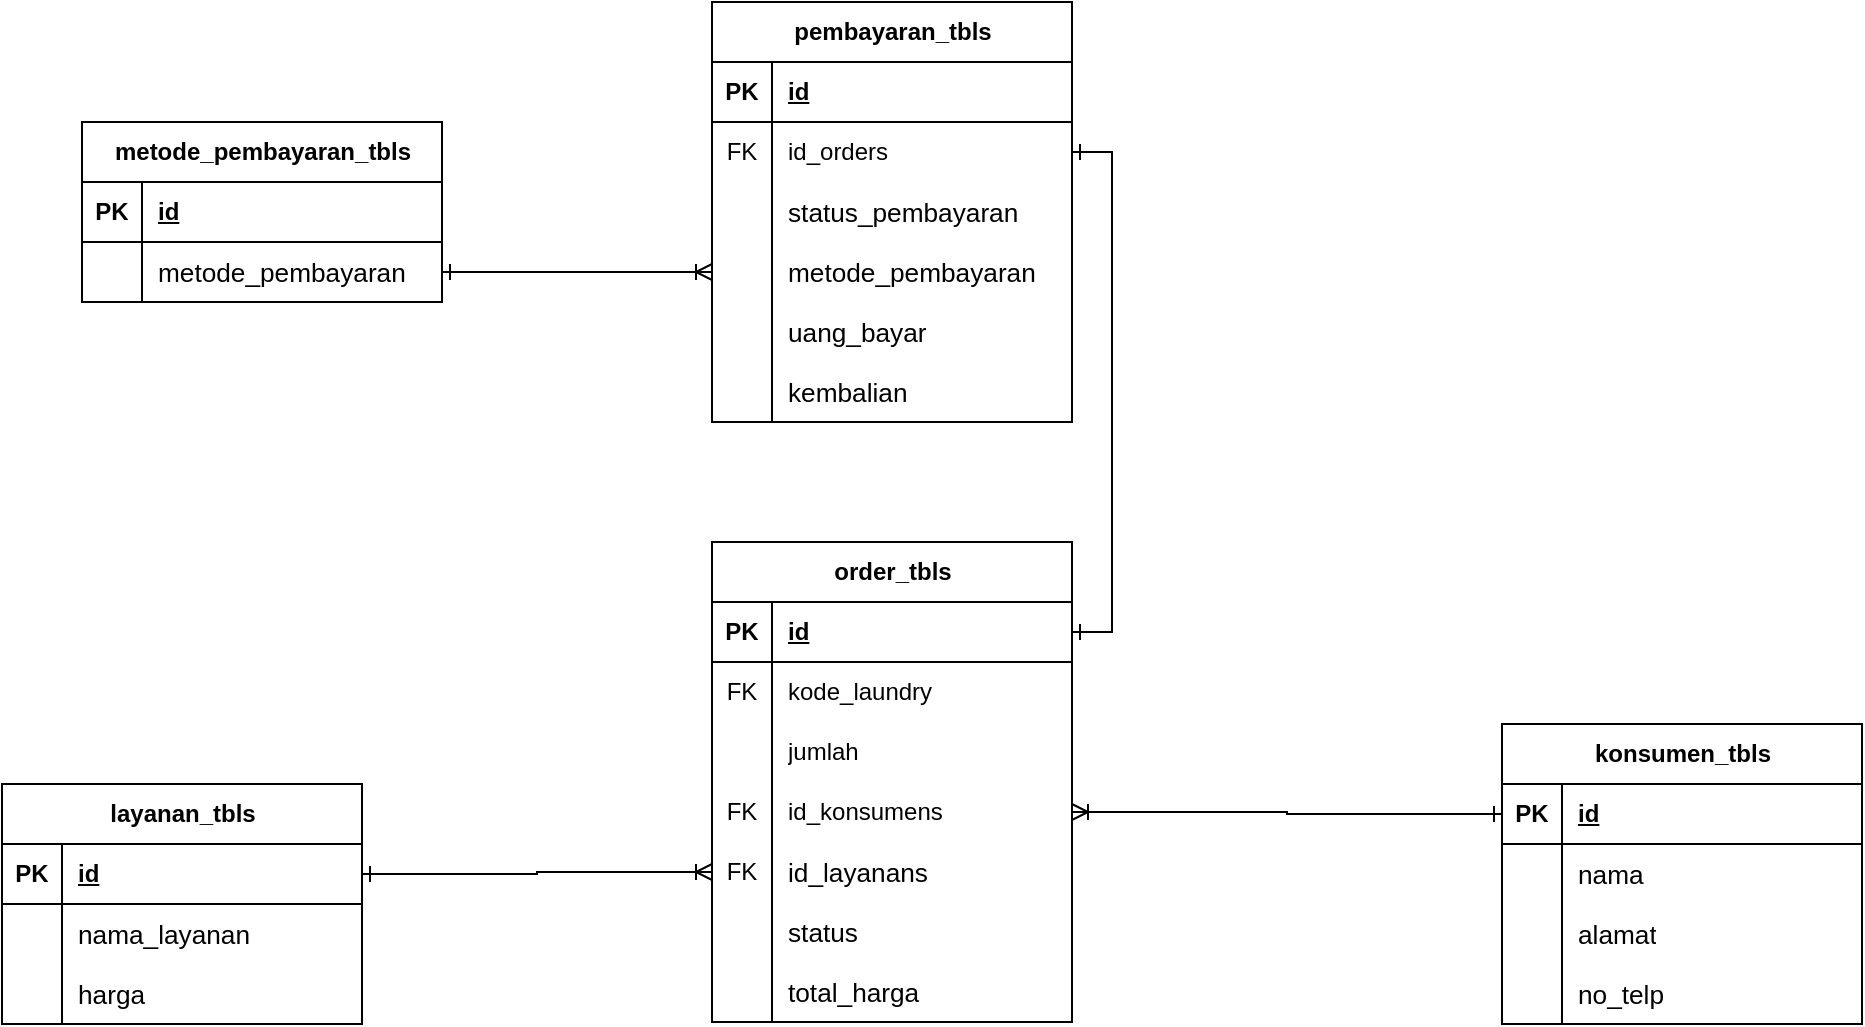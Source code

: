 <mxfile version="24.3.0" type="device">
  <diagram name="Page-1" id="IMdcjQ6XAWG2FHZIBxdL">
    <mxGraphModel dx="1760" dy="936" grid="1" gridSize="10" guides="1" tooltips="1" connect="1" arrows="1" fold="1" page="1" pageScale="1" pageWidth="1100" pageHeight="850" math="0" shadow="0">
      <root>
        <mxCell id="0" />
        <mxCell id="1" parent="0" />
        <mxCell id="A4bgdwz00YFnltXmHu0s-1" value="order_tbls" style="shape=table;startSize=30;container=1;collapsible=1;childLayout=tableLayout;fixedRows=1;rowLines=0;fontStyle=1;align=center;resizeLast=1;html=1;" parent="1" vertex="1">
          <mxGeometry x="425" y="400" width="180" height="240" as="geometry" />
        </mxCell>
        <mxCell id="A4bgdwz00YFnltXmHu0s-2" value="" style="shape=tableRow;horizontal=0;startSize=0;swimlaneHead=0;swimlaneBody=0;fillColor=none;collapsible=0;dropTarget=0;points=[[0,0.5],[1,0.5]];portConstraint=eastwest;top=0;left=0;right=0;bottom=1;" parent="A4bgdwz00YFnltXmHu0s-1" vertex="1">
          <mxGeometry y="30" width="180" height="30" as="geometry" />
        </mxCell>
        <mxCell id="A4bgdwz00YFnltXmHu0s-3" value="PK" style="shape=partialRectangle;connectable=0;fillColor=none;top=0;left=0;bottom=0;right=0;fontStyle=1;overflow=hidden;whiteSpace=wrap;html=1;" parent="A4bgdwz00YFnltXmHu0s-2" vertex="1">
          <mxGeometry width="30" height="30" as="geometry">
            <mxRectangle width="30" height="30" as="alternateBounds" />
          </mxGeometry>
        </mxCell>
        <mxCell id="A4bgdwz00YFnltXmHu0s-4" value="id" style="shape=partialRectangle;connectable=0;fillColor=none;top=0;left=0;bottom=0;right=0;align=left;spacingLeft=6;fontStyle=5;overflow=hidden;whiteSpace=wrap;html=1;" parent="A4bgdwz00YFnltXmHu0s-2" vertex="1">
          <mxGeometry x="30" width="150" height="30" as="geometry">
            <mxRectangle width="150" height="30" as="alternateBounds" />
          </mxGeometry>
        </mxCell>
        <mxCell id="A4bgdwz00YFnltXmHu0s-5" value="" style="shape=tableRow;horizontal=0;startSize=0;swimlaneHead=0;swimlaneBody=0;fillColor=none;collapsible=0;dropTarget=0;points=[[0,0.5],[1,0.5]];portConstraint=eastwest;top=0;left=0;right=0;bottom=0;" parent="A4bgdwz00YFnltXmHu0s-1" vertex="1">
          <mxGeometry y="60" width="180" height="30" as="geometry" />
        </mxCell>
        <mxCell id="A4bgdwz00YFnltXmHu0s-6" value="FK" style="shape=partialRectangle;connectable=0;fillColor=none;top=0;left=0;bottom=0;right=0;editable=1;overflow=hidden;whiteSpace=wrap;html=1;" parent="A4bgdwz00YFnltXmHu0s-5" vertex="1">
          <mxGeometry width="30" height="30" as="geometry">
            <mxRectangle width="30" height="30" as="alternateBounds" />
          </mxGeometry>
        </mxCell>
        <mxCell id="A4bgdwz00YFnltXmHu0s-7" value="kode_laundry" style="shape=partialRectangle;connectable=0;fillColor=none;top=0;left=0;bottom=0;right=0;align=left;spacingLeft=6;overflow=hidden;whiteSpace=wrap;html=1;" parent="A4bgdwz00YFnltXmHu0s-5" vertex="1">
          <mxGeometry x="30" width="150" height="30" as="geometry">
            <mxRectangle width="150" height="30" as="alternateBounds" />
          </mxGeometry>
        </mxCell>
        <mxCell id="A4bgdwz00YFnltXmHu0s-8" value="" style="shape=tableRow;horizontal=0;startSize=0;swimlaneHead=0;swimlaneBody=0;fillColor=none;collapsible=0;dropTarget=0;points=[[0,0.5],[1,0.5]];portConstraint=eastwest;top=0;left=0;right=0;bottom=0;" parent="A4bgdwz00YFnltXmHu0s-1" vertex="1">
          <mxGeometry y="90" width="180" height="30" as="geometry" />
        </mxCell>
        <mxCell id="A4bgdwz00YFnltXmHu0s-9" value="" style="shape=partialRectangle;connectable=0;fillColor=none;top=0;left=0;bottom=0;right=0;editable=1;overflow=hidden;whiteSpace=wrap;html=1;" parent="A4bgdwz00YFnltXmHu0s-8" vertex="1">
          <mxGeometry width="30" height="30" as="geometry">
            <mxRectangle width="30" height="30" as="alternateBounds" />
          </mxGeometry>
        </mxCell>
        <mxCell id="A4bgdwz00YFnltXmHu0s-10" value="jumlah" style="shape=partialRectangle;connectable=0;fillColor=none;top=0;left=0;bottom=0;right=0;align=left;spacingLeft=6;overflow=hidden;whiteSpace=wrap;html=1;" parent="A4bgdwz00YFnltXmHu0s-8" vertex="1">
          <mxGeometry x="30" width="150" height="30" as="geometry">
            <mxRectangle width="150" height="30" as="alternateBounds" />
          </mxGeometry>
        </mxCell>
        <mxCell id="A4bgdwz00YFnltXmHu0s-11" value="" style="shape=tableRow;horizontal=0;startSize=0;swimlaneHead=0;swimlaneBody=0;fillColor=none;collapsible=0;dropTarget=0;points=[[0,0.5],[1,0.5]];portConstraint=eastwest;top=0;left=0;right=0;bottom=0;" parent="A4bgdwz00YFnltXmHu0s-1" vertex="1">
          <mxGeometry y="120" width="180" height="30" as="geometry" />
        </mxCell>
        <mxCell id="A4bgdwz00YFnltXmHu0s-12" value="FK" style="shape=partialRectangle;connectable=0;fillColor=none;top=0;left=0;bottom=0;right=0;editable=1;overflow=hidden;whiteSpace=wrap;html=1;" parent="A4bgdwz00YFnltXmHu0s-11" vertex="1">
          <mxGeometry width="30" height="30" as="geometry">
            <mxRectangle width="30" height="30" as="alternateBounds" />
          </mxGeometry>
        </mxCell>
        <mxCell id="A4bgdwz00YFnltXmHu0s-13" value="id_konsumens" style="shape=partialRectangle;connectable=0;fillColor=none;top=0;left=0;bottom=0;right=0;align=left;spacingLeft=6;overflow=hidden;whiteSpace=wrap;html=1;" parent="A4bgdwz00YFnltXmHu0s-11" vertex="1">
          <mxGeometry x="30" width="150" height="30" as="geometry">
            <mxRectangle width="150" height="30" as="alternateBounds" />
          </mxGeometry>
        </mxCell>
        <mxCell id="A4bgdwz00YFnltXmHu0s-14" style="shape=tableRow;horizontal=0;startSize=0;swimlaneHead=0;swimlaneBody=0;fillColor=none;collapsible=0;dropTarget=0;points=[[0,0.5],[1,0.5]];portConstraint=eastwest;top=0;left=0;right=0;bottom=0;" parent="A4bgdwz00YFnltXmHu0s-1" vertex="1">
          <mxGeometry y="150" width="180" height="30" as="geometry" />
        </mxCell>
        <mxCell id="A4bgdwz00YFnltXmHu0s-15" value="FK" style="shape=partialRectangle;connectable=0;fillColor=none;top=0;left=0;bottom=0;right=0;editable=1;overflow=hidden;whiteSpace=wrap;html=1;" parent="A4bgdwz00YFnltXmHu0s-14" vertex="1">
          <mxGeometry width="30" height="30" as="geometry">
            <mxRectangle width="30" height="30" as="alternateBounds" />
          </mxGeometry>
        </mxCell>
        <mxCell id="A4bgdwz00YFnltXmHu0s-16" value="&lt;span style=&quot;font-family: sans-serif; font-size: 13.12px; text-wrap: nowrap; background-color: rgb(255, 255, 255);&quot;&gt;id_layanans&amp;nbsp;&lt;/span&gt;" style="shape=partialRectangle;connectable=0;fillColor=none;top=0;left=0;bottom=0;right=0;align=left;spacingLeft=6;overflow=hidden;whiteSpace=wrap;html=1;" parent="A4bgdwz00YFnltXmHu0s-14" vertex="1">
          <mxGeometry x="30" width="150" height="30" as="geometry">
            <mxRectangle width="150" height="30" as="alternateBounds" />
          </mxGeometry>
        </mxCell>
        <mxCell id="A4bgdwz00YFnltXmHu0s-20" style="shape=tableRow;horizontal=0;startSize=0;swimlaneHead=0;swimlaneBody=0;fillColor=none;collapsible=0;dropTarget=0;points=[[0,0.5],[1,0.5]];portConstraint=eastwest;top=0;left=0;right=0;bottom=0;" parent="A4bgdwz00YFnltXmHu0s-1" vertex="1">
          <mxGeometry y="180" width="180" height="30" as="geometry" />
        </mxCell>
        <mxCell id="A4bgdwz00YFnltXmHu0s-21" style="shape=partialRectangle;connectable=0;fillColor=none;top=0;left=0;bottom=0;right=0;editable=1;overflow=hidden;whiteSpace=wrap;html=1;" parent="A4bgdwz00YFnltXmHu0s-20" vertex="1">
          <mxGeometry width="30" height="30" as="geometry">
            <mxRectangle width="30" height="30" as="alternateBounds" />
          </mxGeometry>
        </mxCell>
        <mxCell id="A4bgdwz00YFnltXmHu0s-22" value="&lt;span style=&quot;font-family: sans-serif; font-size: 13.12px; text-wrap: nowrap; background-color: rgb(255, 255, 255);&quot;&gt;status&lt;/span&gt;" style="shape=partialRectangle;connectable=0;fillColor=none;top=0;left=0;bottom=0;right=0;align=left;spacingLeft=6;overflow=hidden;whiteSpace=wrap;html=1;" parent="A4bgdwz00YFnltXmHu0s-20" vertex="1">
          <mxGeometry x="30" width="150" height="30" as="geometry">
            <mxRectangle width="150" height="30" as="alternateBounds" />
          </mxGeometry>
        </mxCell>
        <mxCell id="A4bgdwz00YFnltXmHu0s-17" style="shape=tableRow;horizontal=0;startSize=0;swimlaneHead=0;swimlaneBody=0;fillColor=none;collapsible=0;dropTarget=0;points=[[0,0.5],[1,0.5]];portConstraint=eastwest;top=0;left=0;right=0;bottom=0;" parent="A4bgdwz00YFnltXmHu0s-1" vertex="1">
          <mxGeometry y="210" width="180" height="30" as="geometry" />
        </mxCell>
        <mxCell id="A4bgdwz00YFnltXmHu0s-18" style="shape=partialRectangle;connectable=0;fillColor=none;top=0;left=0;bottom=0;right=0;editable=1;overflow=hidden;whiteSpace=wrap;html=1;" parent="A4bgdwz00YFnltXmHu0s-17" vertex="1">
          <mxGeometry width="30" height="30" as="geometry">
            <mxRectangle width="30" height="30" as="alternateBounds" />
          </mxGeometry>
        </mxCell>
        <mxCell id="A4bgdwz00YFnltXmHu0s-19" value="&lt;span style=&quot;font-family: sans-serif; font-size: 13.12px; text-wrap: nowrap; background-color: rgb(255, 255, 255);&quot;&gt;total_harga&lt;/span&gt;" style="shape=partialRectangle;connectable=0;fillColor=none;top=0;left=0;bottom=0;right=0;align=left;spacingLeft=6;overflow=hidden;whiteSpace=wrap;html=1;" parent="A4bgdwz00YFnltXmHu0s-17" vertex="1">
          <mxGeometry x="30" width="150" height="30" as="geometry">
            <mxRectangle width="150" height="30" as="alternateBounds" />
          </mxGeometry>
        </mxCell>
        <mxCell id="A4bgdwz00YFnltXmHu0s-23" value="konsumen_tbls" style="shape=table;startSize=30;container=1;collapsible=1;childLayout=tableLayout;fixedRows=1;rowLines=0;fontStyle=1;align=center;resizeLast=1;html=1;" parent="1" vertex="1">
          <mxGeometry x="820" y="491" width="180" height="150" as="geometry" />
        </mxCell>
        <mxCell id="A4bgdwz00YFnltXmHu0s-24" value="" style="shape=tableRow;horizontal=0;startSize=0;swimlaneHead=0;swimlaneBody=0;fillColor=none;collapsible=0;dropTarget=0;points=[[0,0.5],[1,0.5]];portConstraint=eastwest;top=0;left=0;right=0;bottom=1;" parent="A4bgdwz00YFnltXmHu0s-23" vertex="1">
          <mxGeometry y="30" width="180" height="30" as="geometry" />
        </mxCell>
        <mxCell id="A4bgdwz00YFnltXmHu0s-25" value="PK" style="shape=partialRectangle;connectable=0;fillColor=none;top=0;left=0;bottom=0;right=0;fontStyle=1;overflow=hidden;whiteSpace=wrap;html=1;" parent="A4bgdwz00YFnltXmHu0s-24" vertex="1">
          <mxGeometry width="30" height="30" as="geometry">
            <mxRectangle width="30" height="30" as="alternateBounds" />
          </mxGeometry>
        </mxCell>
        <mxCell id="A4bgdwz00YFnltXmHu0s-26" value="id" style="shape=partialRectangle;connectable=0;fillColor=none;top=0;left=0;bottom=0;right=0;align=left;spacingLeft=6;fontStyle=5;overflow=hidden;whiteSpace=wrap;html=1;" parent="A4bgdwz00YFnltXmHu0s-24" vertex="1">
          <mxGeometry x="30" width="150" height="30" as="geometry">
            <mxRectangle width="150" height="30" as="alternateBounds" />
          </mxGeometry>
        </mxCell>
        <mxCell id="A4bgdwz00YFnltXmHu0s-27" value="" style="shape=tableRow;horizontal=0;startSize=0;swimlaneHead=0;swimlaneBody=0;fillColor=none;collapsible=0;dropTarget=0;points=[[0,0.5],[1,0.5]];portConstraint=eastwest;top=0;left=0;right=0;bottom=0;" parent="A4bgdwz00YFnltXmHu0s-23" vertex="1">
          <mxGeometry y="60" width="180" height="30" as="geometry" />
        </mxCell>
        <mxCell id="A4bgdwz00YFnltXmHu0s-28" value="" style="shape=partialRectangle;connectable=0;fillColor=none;top=0;left=0;bottom=0;right=0;editable=1;overflow=hidden;whiteSpace=wrap;html=1;" parent="A4bgdwz00YFnltXmHu0s-27" vertex="1">
          <mxGeometry width="30" height="30" as="geometry">
            <mxRectangle width="30" height="30" as="alternateBounds" />
          </mxGeometry>
        </mxCell>
        <mxCell id="A4bgdwz00YFnltXmHu0s-29" value="&lt;span style=&quot;font-family: sans-serif; font-size: 13.12px; text-wrap: nowrap; background-color: rgb(255, 255, 255);&quot;&gt;nama&lt;/span&gt;" style="shape=partialRectangle;connectable=0;fillColor=none;top=0;left=0;bottom=0;right=0;align=left;spacingLeft=6;overflow=hidden;whiteSpace=wrap;html=1;fontStyle=0" parent="A4bgdwz00YFnltXmHu0s-27" vertex="1">
          <mxGeometry x="30" width="150" height="30" as="geometry">
            <mxRectangle width="150" height="30" as="alternateBounds" />
          </mxGeometry>
        </mxCell>
        <mxCell id="A4bgdwz00YFnltXmHu0s-30" value="" style="shape=tableRow;horizontal=0;startSize=0;swimlaneHead=0;swimlaneBody=0;fillColor=none;collapsible=0;dropTarget=0;points=[[0,0.5],[1,0.5]];portConstraint=eastwest;top=0;left=0;right=0;bottom=0;fontStyle=0" parent="A4bgdwz00YFnltXmHu0s-23" vertex="1">
          <mxGeometry y="90" width="180" height="30" as="geometry" />
        </mxCell>
        <mxCell id="A4bgdwz00YFnltXmHu0s-31" value="" style="shape=partialRectangle;connectable=0;fillColor=none;top=0;left=0;bottom=0;right=0;editable=1;overflow=hidden;whiteSpace=wrap;html=1;fontStyle=0" parent="A4bgdwz00YFnltXmHu0s-30" vertex="1">
          <mxGeometry width="30" height="30" as="geometry">
            <mxRectangle width="30" height="30" as="alternateBounds" />
          </mxGeometry>
        </mxCell>
        <mxCell id="A4bgdwz00YFnltXmHu0s-32" value="&lt;span style=&quot;font-family: sans-serif; font-size: 13.12px; text-wrap: nowrap; background-color: rgb(255, 255, 255);&quot;&gt;alamat&lt;/span&gt;" style="shape=partialRectangle;connectable=0;fillColor=none;top=0;left=0;bottom=0;right=0;align=left;spacingLeft=6;overflow=hidden;whiteSpace=wrap;html=1;fontStyle=0" parent="A4bgdwz00YFnltXmHu0s-30" vertex="1">
          <mxGeometry x="30" width="150" height="30" as="geometry">
            <mxRectangle width="150" height="30" as="alternateBounds" />
          </mxGeometry>
        </mxCell>
        <mxCell id="A4bgdwz00YFnltXmHu0s-33" value="" style="shape=tableRow;horizontal=0;startSize=0;swimlaneHead=0;swimlaneBody=0;fillColor=none;collapsible=0;dropTarget=0;points=[[0,0.5],[1,0.5]];portConstraint=eastwest;top=0;left=0;right=0;bottom=0;fontStyle=0" parent="A4bgdwz00YFnltXmHu0s-23" vertex="1">
          <mxGeometry y="120" width="180" height="30" as="geometry" />
        </mxCell>
        <mxCell id="A4bgdwz00YFnltXmHu0s-34" value="" style="shape=partialRectangle;connectable=0;fillColor=none;top=0;left=0;bottom=0;right=0;editable=1;overflow=hidden;whiteSpace=wrap;html=1;fontStyle=0" parent="A4bgdwz00YFnltXmHu0s-33" vertex="1">
          <mxGeometry width="30" height="30" as="geometry">
            <mxRectangle width="30" height="30" as="alternateBounds" />
          </mxGeometry>
        </mxCell>
        <mxCell id="A4bgdwz00YFnltXmHu0s-35" value="&lt;span style=&quot;font-family: sans-serif; font-size: 13.12px; text-wrap: nowrap; background-color: rgb(255, 255, 255);&quot;&gt;no_telp&lt;/span&gt;" style="shape=partialRectangle;connectable=0;fillColor=none;top=0;left=0;bottom=0;right=0;align=left;spacingLeft=6;overflow=hidden;whiteSpace=wrap;html=1;fontStyle=0" parent="A4bgdwz00YFnltXmHu0s-33" vertex="1">
          <mxGeometry x="30" width="150" height="30" as="geometry">
            <mxRectangle width="150" height="30" as="alternateBounds" />
          </mxGeometry>
        </mxCell>
        <mxCell id="A4bgdwz00YFnltXmHu0s-36" value="layanan_tbls" style="shape=table;startSize=30;container=1;collapsible=1;childLayout=tableLayout;fixedRows=1;rowLines=0;fontStyle=1;align=center;resizeLast=1;html=1;" parent="1" vertex="1">
          <mxGeometry x="70" y="521" width="180" height="120" as="geometry" />
        </mxCell>
        <mxCell id="A4bgdwz00YFnltXmHu0s-37" value="" style="shape=tableRow;horizontal=0;startSize=0;swimlaneHead=0;swimlaneBody=0;fillColor=none;collapsible=0;dropTarget=0;points=[[0,0.5],[1,0.5]];portConstraint=eastwest;top=0;left=0;right=0;bottom=1;" parent="A4bgdwz00YFnltXmHu0s-36" vertex="1">
          <mxGeometry y="30" width="180" height="30" as="geometry" />
        </mxCell>
        <mxCell id="A4bgdwz00YFnltXmHu0s-38" value="PK" style="shape=partialRectangle;connectable=0;fillColor=none;top=0;left=0;bottom=0;right=0;fontStyle=1;overflow=hidden;whiteSpace=wrap;html=1;" parent="A4bgdwz00YFnltXmHu0s-37" vertex="1">
          <mxGeometry width="30" height="30" as="geometry">
            <mxRectangle width="30" height="30" as="alternateBounds" />
          </mxGeometry>
        </mxCell>
        <mxCell id="A4bgdwz00YFnltXmHu0s-39" value="id" style="shape=partialRectangle;connectable=0;fillColor=none;top=0;left=0;bottom=0;right=0;align=left;spacingLeft=6;fontStyle=5;overflow=hidden;whiteSpace=wrap;html=1;" parent="A4bgdwz00YFnltXmHu0s-37" vertex="1">
          <mxGeometry x="30" width="150" height="30" as="geometry">
            <mxRectangle width="150" height="30" as="alternateBounds" />
          </mxGeometry>
        </mxCell>
        <mxCell id="A4bgdwz00YFnltXmHu0s-40" value="" style="shape=tableRow;horizontal=0;startSize=0;swimlaneHead=0;swimlaneBody=0;fillColor=none;collapsible=0;dropTarget=0;points=[[0,0.5],[1,0.5]];portConstraint=eastwest;top=0;left=0;right=0;bottom=0;" parent="A4bgdwz00YFnltXmHu0s-36" vertex="1">
          <mxGeometry y="60" width="180" height="30" as="geometry" />
        </mxCell>
        <mxCell id="A4bgdwz00YFnltXmHu0s-41" value="" style="shape=partialRectangle;connectable=0;fillColor=none;top=0;left=0;bottom=0;right=0;editable=1;overflow=hidden;whiteSpace=wrap;html=1;" parent="A4bgdwz00YFnltXmHu0s-40" vertex="1">
          <mxGeometry width="30" height="30" as="geometry">
            <mxRectangle width="30" height="30" as="alternateBounds" />
          </mxGeometry>
        </mxCell>
        <mxCell id="A4bgdwz00YFnltXmHu0s-42" value="&lt;span style=&quot;font-family: sans-serif; font-size: 13.12px; text-wrap: nowrap; background-color: rgb(255, 255, 255);&quot;&gt;nama_layanan&lt;/span&gt;" style="shape=partialRectangle;connectable=0;fillColor=none;top=0;left=0;bottom=0;right=0;align=left;spacingLeft=6;overflow=hidden;whiteSpace=wrap;html=1;fontStyle=0" parent="A4bgdwz00YFnltXmHu0s-40" vertex="1">
          <mxGeometry x="30" width="150" height="30" as="geometry">
            <mxRectangle width="150" height="30" as="alternateBounds" />
          </mxGeometry>
        </mxCell>
        <mxCell id="A4bgdwz00YFnltXmHu0s-43" value="" style="shape=tableRow;horizontal=0;startSize=0;swimlaneHead=0;swimlaneBody=0;fillColor=none;collapsible=0;dropTarget=0;points=[[0,0.5],[1,0.5]];portConstraint=eastwest;top=0;left=0;right=0;bottom=0;" parent="A4bgdwz00YFnltXmHu0s-36" vertex="1">
          <mxGeometry y="90" width="180" height="30" as="geometry" />
        </mxCell>
        <mxCell id="A4bgdwz00YFnltXmHu0s-44" value="" style="shape=partialRectangle;connectable=0;fillColor=none;top=0;left=0;bottom=0;right=0;editable=1;overflow=hidden;whiteSpace=wrap;html=1;" parent="A4bgdwz00YFnltXmHu0s-43" vertex="1">
          <mxGeometry width="30" height="30" as="geometry">
            <mxRectangle width="30" height="30" as="alternateBounds" />
          </mxGeometry>
        </mxCell>
        <mxCell id="A4bgdwz00YFnltXmHu0s-45" value="&lt;span style=&quot;font-family: sans-serif; font-size: 13.12px; text-wrap: nowrap; background-color: rgb(255, 255, 255);&quot;&gt;harga&lt;/span&gt;" style="shape=partialRectangle;connectable=0;fillColor=none;top=0;left=0;bottom=0;right=0;align=left;spacingLeft=6;overflow=hidden;whiteSpace=wrap;html=1;fontStyle=0" parent="A4bgdwz00YFnltXmHu0s-43" vertex="1">
          <mxGeometry x="30" width="150" height="30" as="geometry">
            <mxRectangle width="150" height="30" as="alternateBounds" />
          </mxGeometry>
        </mxCell>
        <mxCell id="A4bgdwz00YFnltXmHu0s-49" value="metode_pembayaran_tbls" style="shape=table;startSize=30;container=1;collapsible=1;childLayout=tableLayout;fixedRows=1;rowLines=0;fontStyle=1;align=center;resizeLast=1;html=1;" parent="1" vertex="1">
          <mxGeometry x="110" y="190" width="180" height="90" as="geometry" />
        </mxCell>
        <mxCell id="A4bgdwz00YFnltXmHu0s-50" value="" style="shape=tableRow;horizontal=0;startSize=0;swimlaneHead=0;swimlaneBody=0;fillColor=none;collapsible=0;dropTarget=0;points=[[0,0.5],[1,0.5]];portConstraint=eastwest;top=0;left=0;right=0;bottom=1;" parent="A4bgdwz00YFnltXmHu0s-49" vertex="1">
          <mxGeometry y="30" width="180" height="30" as="geometry" />
        </mxCell>
        <mxCell id="A4bgdwz00YFnltXmHu0s-51" value="PK" style="shape=partialRectangle;connectable=0;fillColor=none;top=0;left=0;bottom=0;right=0;fontStyle=1;overflow=hidden;whiteSpace=wrap;html=1;" parent="A4bgdwz00YFnltXmHu0s-50" vertex="1">
          <mxGeometry width="30" height="30" as="geometry">
            <mxRectangle width="30" height="30" as="alternateBounds" />
          </mxGeometry>
        </mxCell>
        <mxCell id="A4bgdwz00YFnltXmHu0s-52" value="id" style="shape=partialRectangle;connectable=0;fillColor=none;top=0;left=0;bottom=0;right=0;align=left;spacingLeft=6;fontStyle=5;overflow=hidden;whiteSpace=wrap;html=1;" parent="A4bgdwz00YFnltXmHu0s-50" vertex="1">
          <mxGeometry x="30" width="150" height="30" as="geometry">
            <mxRectangle width="150" height="30" as="alternateBounds" />
          </mxGeometry>
        </mxCell>
        <mxCell id="A4bgdwz00YFnltXmHu0s-53" value="" style="shape=tableRow;horizontal=0;startSize=0;swimlaneHead=0;swimlaneBody=0;fillColor=none;collapsible=0;dropTarget=0;points=[[0,0.5],[1,0.5]];portConstraint=eastwest;top=0;left=0;right=0;bottom=0;" parent="A4bgdwz00YFnltXmHu0s-49" vertex="1">
          <mxGeometry y="60" width="180" height="30" as="geometry" />
        </mxCell>
        <mxCell id="A4bgdwz00YFnltXmHu0s-54" value="" style="shape=partialRectangle;connectable=0;fillColor=none;top=0;left=0;bottom=0;right=0;editable=1;overflow=hidden;whiteSpace=wrap;html=1;" parent="A4bgdwz00YFnltXmHu0s-53" vertex="1">
          <mxGeometry width="30" height="30" as="geometry">
            <mxRectangle width="30" height="30" as="alternateBounds" />
          </mxGeometry>
        </mxCell>
        <mxCell id="A4bgdwz00YFnltXmHu0s-55" value="&lt;span style=&quot;font-family: sans-serif; font-size: 13.12px; text-wrap: nowrap; background-color: rgb(255, 255, 255);&quot;&gt;metode_pembayaran&lt;/span&gt;" style="shape=partialRectangle;connectable=0;fillColor=none;top=0;left=0;bottom=0;right=0;align=left;spacingLeft=6;overflow=hidden;whiteSpace=wrap;html=1;" parent="A4bgdwz00YFnltXmHu0s-53" vertex="1">
          <mxGeometry x="30" width="150" height="30" as="geometry">
            <mxRectangle width="150" height="30" as="alternateBounds" />
          </mxGeometry>
        </mxCell>
        <mxCell id="A4bgdwz00YFnltXmHu0s-62" value="pembayaran_tbls" style="shape=table;startSize=30;container=1;collapsible=1;childLayout=tableLayout;fixedRows=1;rowLines=0;fontStyle=1;align=center;resizeLast=1;html=1;" parent="1" vertex="1">
          <mxGeometry x="425" y="130" width="180" height="210" as="geometry" />
        </mxCell>
        <mxCell id="A4bgdwz00YFnltXmHu0s-63" value="" style="shape=tableRow;horizontal=0;startSize=0;swimlaneHead=0;swimlaneBody=0;fillColor=none;collapsible=0;dropTarget=0;points=[[0,0.5],[1,0.5]];portConstraint=eastwest;top=0;left=0;right=0;bottom=1;" parent="A4bgdwz00YFnltXmHu0s-62" vertex="1">
          <mxGeometry y="30" width="180" height="30" as="geometry" />
        </mxCell>
        <mxCell id="A4bgdwz00YFnltXmHu0s-64" value="PK" style="shape=partialRectangle;connectable=0;fillColor=none;top=0;left=0;bottom=0;right=0;fontStyle=1;overflow=hidden;whiteSpace=wrap;html=1;" parent="A4bgdwz00YFnltXmHu0s-63" vertex="1">
          <mxGeometry width="30" height="30" as="geometry">
            <mxRectangle width="30" height="30" as="alternateBounds" />
          </mxGeometry>
        </mxCell>
        <mxCell id="A4bgdwz00YFnltXmHu0s-65" value="id" style="shape=partialRectangle;connectable=0;fillColor=none;top=0;left=0;bottom=0;right=0;align=left;spacingLeft=6;fontStyle=5;overflow=hidden;whiteSpace=wrap;html=1;" parent="A4bgdwz00YFnltXmHu0s-63" vertex="1">
          <mxGeometry x="30" width="150" height="30" as="geometry">
            <mxRectangle width="150" height="30" as="alternateBounds" />
          </mxGeometry>
        </mxCell>
        <mxCell id="A4bgdwz00YFnltXmHu0s-66" value="" style="shape=tableRow;horizontal=0;startSize=0;swimlaneHead=0;swimlaneBody=0;fillColor=none;collapsible=0;dropTarget=0;points=[[0,0.5],[1,0.5]];portConstraint=eastwest;top=0;left=0;right=0;bottom=0;" parent="A4bgdwz00YFnltXmHu0s-62" vertex="1">
          <mxGeometry y="60" width="180" height="30" as="geometry" />
        </mxCell>
        <mxCell id="A4bgdwz00YFnltXmHu0s-67" value="FK" style="shape=partialRectangle;connectable=0;fillColor=none;top=0;left=0;bottom=0;right=0;editable=1;overflow=hidden;whiteSpace=wrap;html=1;" parent="A4bgdwz00YFnltXmHu0s-66" vertex="1">
          <mxGeometry width="30" height="30" as="geometry">
            <mxRectangle width="30" height="30" as="alternateBounds" />
          </mxGeometry>
        </mxCell>
        <mxCell id="A4bgdwz00YFnltXmHu0s-68" value="id_orders" style="shape=partialRectangle;connectable=0;fillColor=none;top=0;left=0;bottom=0;right=0;align=left;spacingLeft=6;overflow=hidden;whiteSpace=wrap;html=1;" parent="A4bgdwz00YFnltXmHu0s-66" vertex="1">
          <mxGeometry x="30" width="150" height="30" as="geometry">
            <mxRectangle width="150" height="30" as="alternateBounds" />
          </mxGeometry>
        </mxCell>
        <mxCell id="A4bgdwz00YFnltXmHu0s-69" value="" style="shape=tableRow;horizontal=0;startSize=0;swimlaneHead=0;swimlaneBody=0;fillColor=none;collapsible=0;dropTarget=0;points=[[0,0.5],[1,0.5]];portConstraint=eastwest;top=0;left=0;right=0;bottom=0;" parent="A4bgdwz00YFnltXmHu0s-62" vertex="1">
          <mxGeometry y="90" width="180" height="30" as="geometry" />
        </mxCell>
        <mxCell id="A4bgdwz00YFnltXmHu0s-70" value="" style="shape=partialRectangle;connectable=0;fillColor=none;top=0;left=0;bottom=0;right=0;editable=1;overflow=hidden;whiteSpace=wrap;html=1;" parent="A4bgdwz00YFnltXmHu0s-69" vertex="1">
          <mxGeometry width="30" height="30" as="geometry">
            <mxRectangle width="30" height="30" as="alternateBounds" />
          </mxGeometry>
        </mxCell>
        <mxCell id="A4bgdwz00YFnltXmHu0s-71" value="&lt;span style=&quot;font-family: sans-serif; font-size: 13.12px; text-wrap: nowrap; background-color: rgb(255, 255, 255);&quot;&gt;status_pembayaran&lt;/span&gt;" style="shape=partialRectangle;connectable=0;fillColor=none;top=0;left=0;bottom=0;right=0;align=left;spacingLeft=6;overflow=hidden;whiteSpace=wrap;html=1;fontStyle=0" parent="A4bgdwz00YFnltXmHu0s-69" vertex="1">
          <mxGeometry x="30" width="150" height="30" as="geometry">
            <mxRectangle width="150" height="30" as="alternateBounds" />
          </mxGeometry>
        </mxCell>
        <mxCell id="A4bgdwz00YFnltXmHu0s-72" value="" style="shape=tableRow;horizontal=0;startSize=0;swimlaneHead=0;swimlaneBody=0;fillColor=none;collapsible=0;dropTarget=0;points=[[0,0.5],[1,0.5]];portConstraint=eastwest;top=0;left=0;right=0;bottom=0;" parent="A4bgdwz00YFnltXmHu0s-62" vertex="1">
          <mxGeometry y="120" width="180" height="30" as="geometry" />
        </mxCell>
        <mxCell id="A4bgdwz00YFnltXmHu0s-73" value="" style="shape=partialRectangle;connectable=0;fillColor=none;top=0;left=0;bottom=0;right=0;editable=1;overflow=hidden;whiteSpace=wrap;html=1;" parent="A4bgdwz00YFnltXmHu0s-72" vertex="1">
          <mxGeometry width="30" height="30" as="geometry">
            <mxRectangle width="30" height="30" as="alternateBounds" />
          </mxGeometry>
        </mxCell>
        <mxCell id="A4bgdwz00YFnltXmHu0s-74" value="&lt;span style=&quot;font-family: sans-serif; font-size: 13.12px; text-wrap: nowrap; background-color: rgb(255, 255, 255);&quot;&gt;metode_pembayaran&lt;/span&gt;" style="shape=partialRectangle;connectable=0;fillColor=none;top=0;left=0;bottom=0;right=0;align=left;spacingLeft=6;overflow=hidden;whiteSpace=wrap;html=1;fontStyle=0" parent="A4bgdwz00YFnltXmHu0s-72" vertex="1">
          <mxGeometry x="30" width="150" height="30" as="geometry">
            <mxRectangle width="150" height="30" as="alternateBounds" />
          </mxGeometry>
        </mxCell>
        <mxCell id="A4bgdwz00YFnltXmHu0s-78" style="shape=tableRow;horizontal=0;startSize=0;swimlaneHead=0;swimlaneBody=0;fillColor=none;collapsible=0;dropTarget=0;points=[[0,0.5],[1,0.5]];portConstraint=eastwest;top=0;left=0;right=0;bottom=0;" parent="A4bgdwz00YFnltXmHu0s-62" vertex="1">
          <mxGeometry y="150" width="180" height="30" as="geometry" />
        </mxCell>
        <mxCell id="A4bgdwz00YFnltXmHu0s-79" style="shape=partialRectangle;connectable=0;fillColor=none;top=0;left=0;bottom=0;right=0;editable=1;overflow=hidden;whiteSpace=wrap;html=1;" parent="A4bgdwz00YFnltXmHu0s-78" vertex="1">
          <mxGeometry width="30" height="30" as="geometry">
            <mxRectangle width="30" height="30" as="alternateBounds" />
          </mxGeometry>
        </mxCell>
        <mxCell id="A4bgdwz00YFnltXmHu0s-80" value="&lt;span style=&quot;font-family: sans-serif; font-size: 13.12px; text-wrap: nowrap; background-color: rgb(255, 255, 255);&quot;&gt;uang_bayar&lt;/span&gt;" style="shape=partialRectangle;connectable=0;fillColor=none;top=0;left=0;bottom=0;right=0;align=left;spacingLeft=6;overflow=hidden;whiteSpace=wrap;html=1;fontStyle=0" parent="A4bgdwz00YFnltXmHu0s-78" vertex="1">
          <mxGeometry x="30" width="150" height="30" as="geometry">
            <mxRectangle width="150" height="30" as="alternateBounds" />
          </mxGeometry>
        </mxCell>
        <mxCell id="A4bgdwz00YFnltXmHu0s-75" style="shape=tableRow;horizontal=0;startSize=0;swimlaneHead=0;swimlaneBody=0;fillColor=none;collapsible=0;dropTarget=0;points=[[0,0.5],[1,0.5]];portConstraint=eastwest;top=0;left=0;right=0;bottom=0;" parent="A4bgdwz00YFnltXmHu0s-62" vertex="1">
          <mxGeometry y="180" width="180" height="30" as="geometry" />
        </mxCell>
        <mxCell id="A4bgdwz00YFnltXmHu0s-76" style="shape=partialRectangle;connectable=0;fillColor=none;top=0;left=0;bottom=0;right=0;editable=1;overflow=hidden;whiteSpace=wrap;html=1;" parent="A4bgdwz00YFnltXmHu0s-75" vertex="1">
          <mxGeometry width="30" height="30" as="geometry">
            <mxRectangle width="30" height="30" as="alternateBounds" />
          </mxGeometry>
        </mxCell>
        <mxCell id="A4bgdwz00YFnltXmHu0s-77" value="&lt;span style=&quot;font-family: sans-serif; font-size: 13.12px; text-wrap: nowrap; background-color: rgb(255, 255, 255);&quot;&gt;kembalian&lt;/span&gt;" style="shape=partialRectangle;connectable=0;fillColor=none;top=0;left=0;bottom=0;right=0;align=left;spacingLeft=6;overflow=hidden;whiteSpace=wrap;html=1;fontStyle=0" parent="A4bgdwz00YFnltXmHu0s-75" vertex="1">
          <mxGeometry x="30" width="150" height="30" as="geometry">
            <mxRectangle width="150" height="30" as="alternateBounds" />
          </mxGeometry>
        </mxCell>
        <mxCell id="A4bgdwz00YFnltXmHu0s-84" style="edgeStyle=orthogonalEdgeStyle;rounded=0;orthogonalLoop=1;jettySize=auto;html=1;exitX=0;exitY=0.5;exitDx=0;exitDy=0;entryX=1;entryY=0.5;entryDx=0;entryDy=0;endArrow=ERone;endFill=0;startArrow=ERoneToMany;startFill=0;" parent="1" source="A4bgdwz00YFnltXmHu0s-14" target="A4bgdwz00YFnltXmHu0s-37" edge="1">
          <mxGeometry relative="1" as="geometry" />
        </mxCell>
        <mxCell id="A4bgdwz00YFnltXmHu0s-87" style="edgeStyle=orthogonalEdgeStyle;rounded=0;orthogonalLoop=1;jettySize=auto;html=1;exitX=0;exitY=0.5;exitDx=0;exitDy=0;entryX=1;entryY=0.5;entryDx=0;entryDy=0;startArrow=ERoneToMany;startFill=0;endArrow=ERone;endFill=0;" parent="1" source="A4bgdwz00YFnltXmHu0s-72" target="A4bgdwz00YFnltXmHu0s-53" edge="1">
          <mxGeometry relative="1" as="geometry" />
        </mxCell>
        <mxCell id="quVx75tzniqqkL7iXYu0-1" style="edgeStyle=orthogonalEdgeStyle;rounded=0;orthogonalLoop=1;jettySize=auto;html=1;exitX=1;exitY=0.5;exitDx=0;exitDy=0;entryX=0;entryY=0.5;entryDx=0;entryDy=0;startArrow=ERoneToMany;startFill=0;endArrow=ERone;endFill=0;" edge="1" parent="1" source="A4bgdwz00YFnltXmHu0s-11" target="A4bgdwz00YFnltXmHu0s-24">
          <mxGeometry relative="1" as="geometry" />
        </mxCell>
        <mxCell id="quVx75tzniqqkL7iXYu0-2" style="edgeStyle=orthogonalEdgeStyle;rounded=0;orthogonalLoop=1;jettySize=auto;html=1;exitX=1;exitY=0.5;exitDx=0;exitDy=0;entryX=1;entryY=0.5;entryDx=0;entryDy=0;startArrow=ERone;startFill=0;endArrow=ERone;endFill=0;" edge="1" parent="1" source="A4bgdwz00YFnltXmHu0s-2" target="A4bgdwz00YFnltXmHu0s-66">
          <mxGeometry relative="1" as="geometry" />
        </mxCell>
      </root>
    </mxGraphModel>
  </diagram>
</mxfile>
